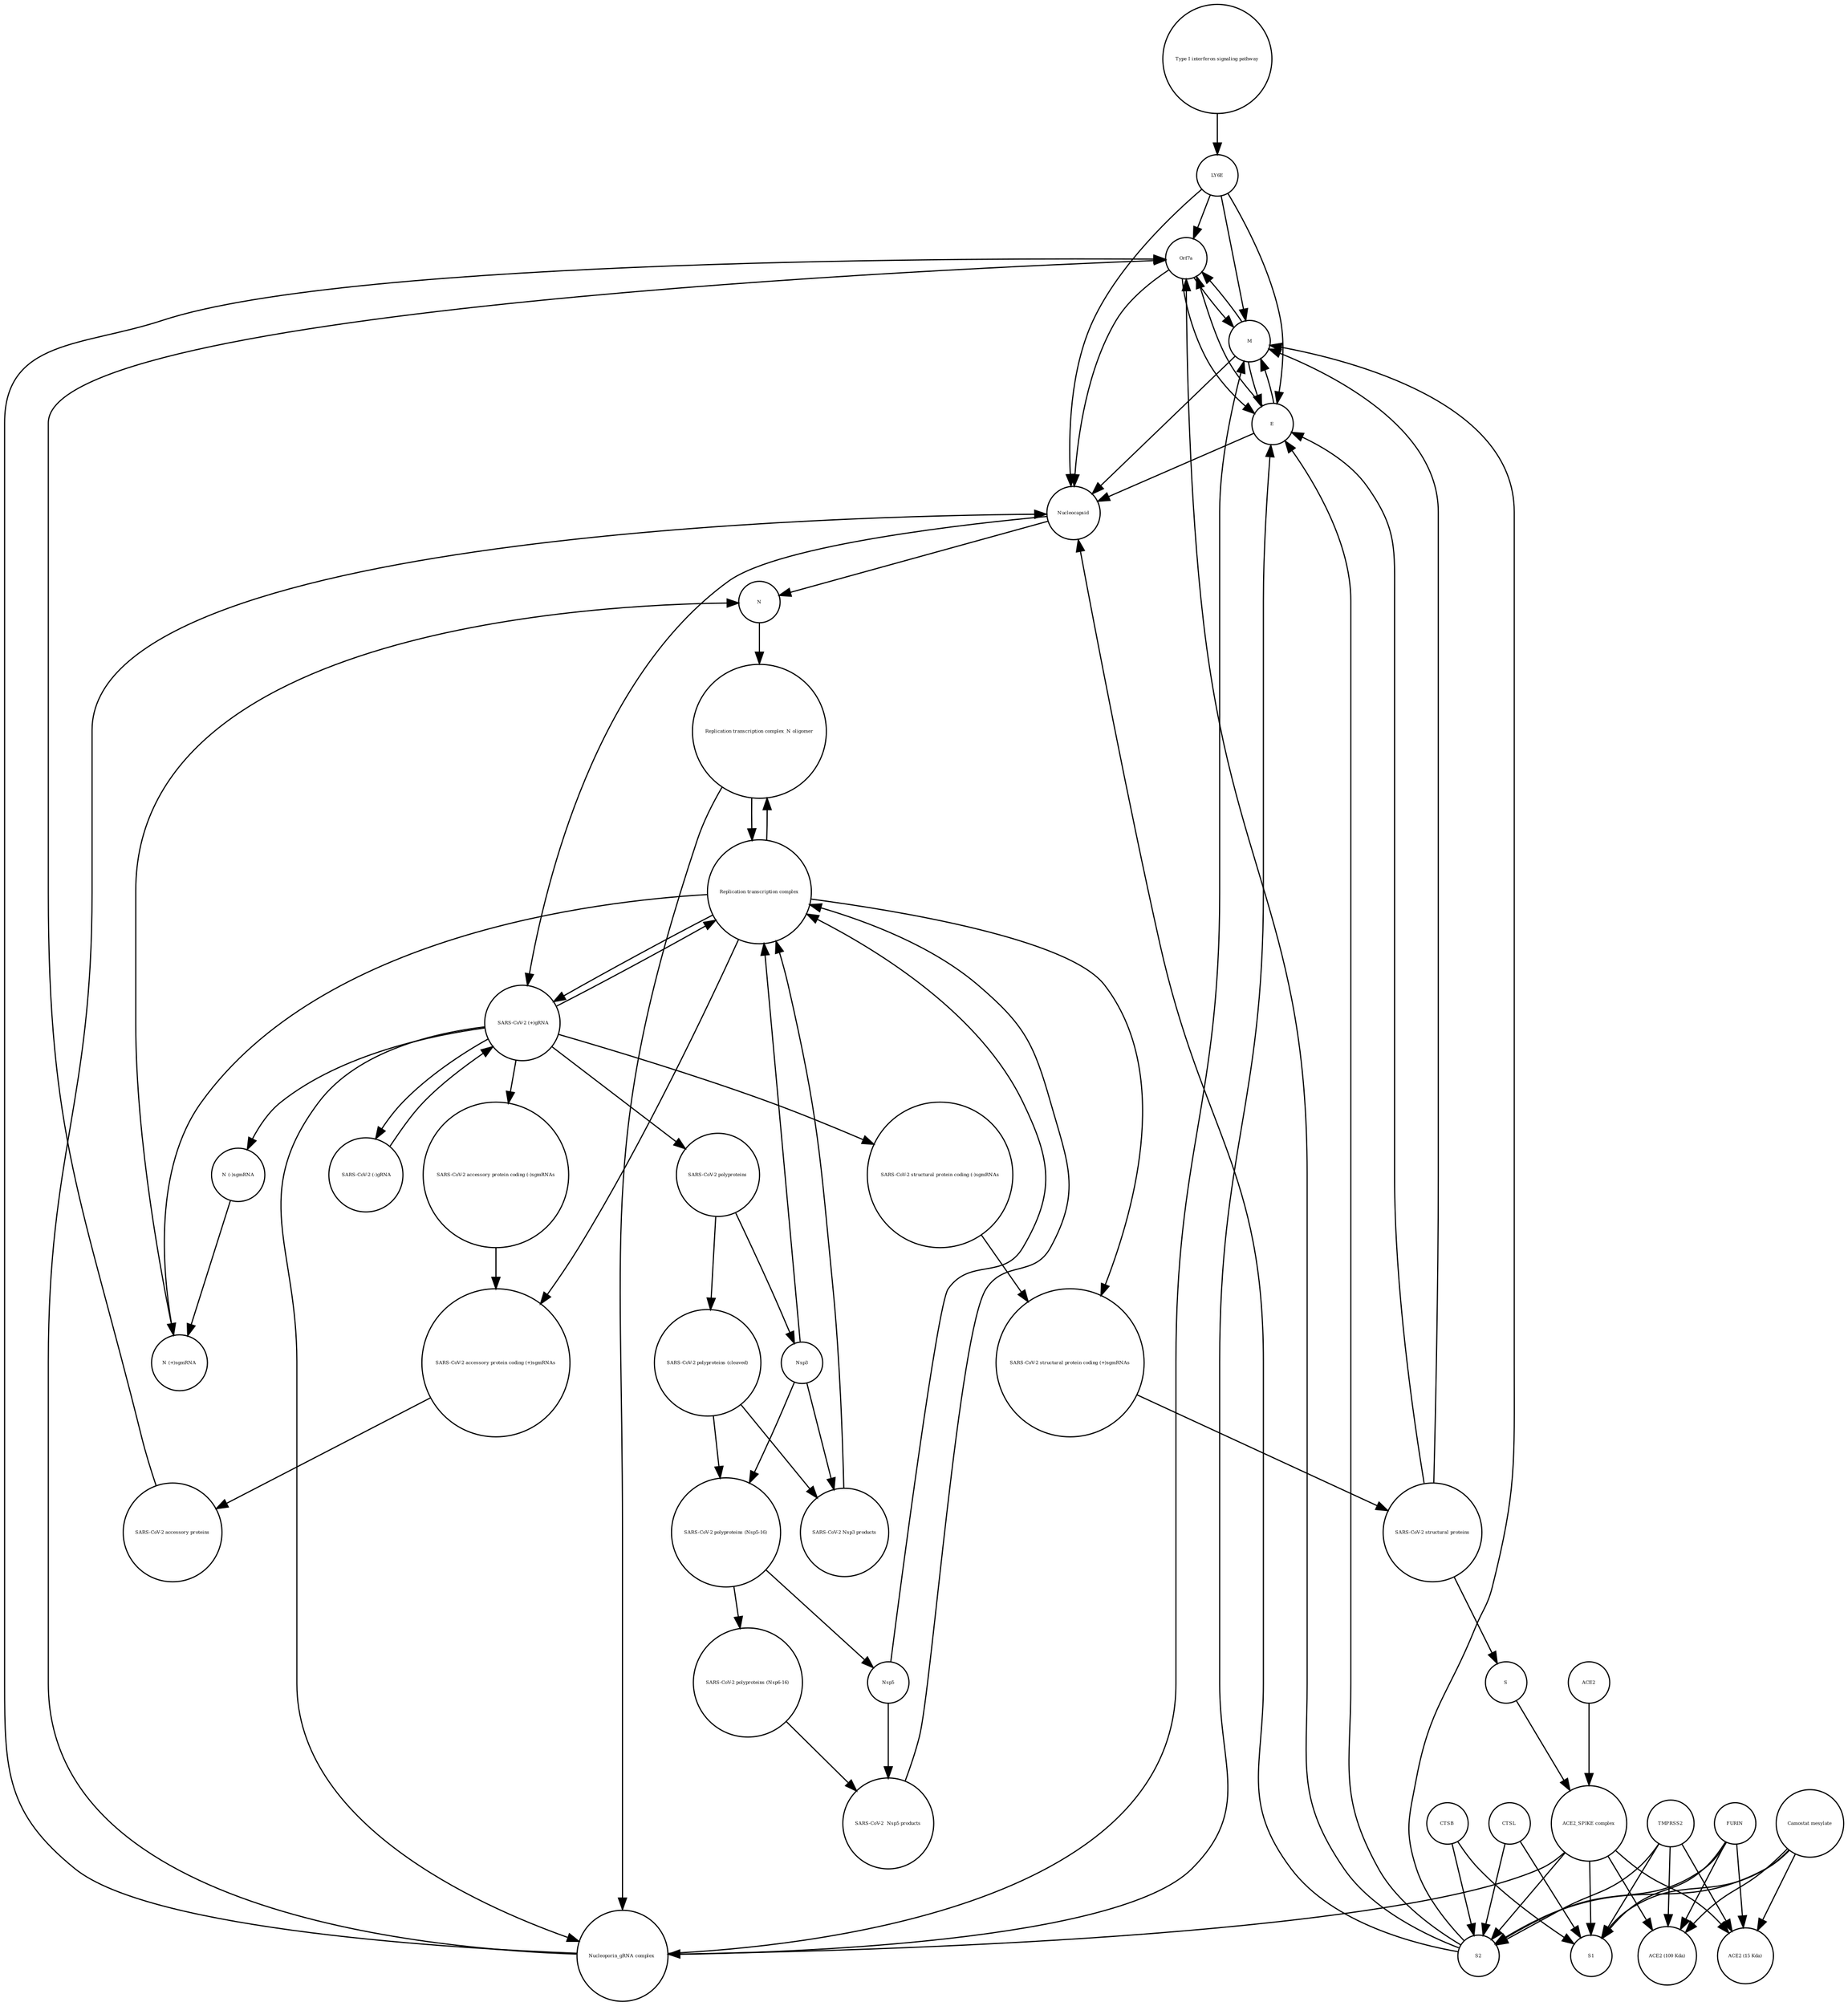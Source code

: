strict digraph  {
"Type I interferon signaling pathway" [annotation="", bipartite=0, cls=phenotype, fontsize=4, label="Type I interferon signaling pathway", shape=circle];
LY6E [annotation="", bipartite=0, cls=macromolecule, fontsize=4, label=LY6E, shape=circle];
Orf7a [annotation="", bipartite=0, cls=macromolecule, fontsize=4, label=Orf7a, shape=circle];
"Nucleoporin_gRNA complex " [annotation="", bipartite=0, cls=complex, fontsize=4, label="Nucleoporin_gRNA complex ", shape=circle];
" SARS-CoV-2 (-)gRNA" [annotation="", bipartite=0, cls="nucleic acid feature", fontsize=4, label=" SARS-CoV-2 (-)gRNA", shape=circle];
CTSL [annotation="", bipartite=0, cls=macromolecule, fontsize=4, label=CTSL, shape=circle];
"N (-)sgmRNA" [annotation="", bipartite=0, cls="nucleic acid feature", fontsize=4, label="N (-)sgmRNA", shape=circle];
"SARS-CoV-2 structural protein coding (+)sgmRNAs" [annotation="", bipartite=0, cls=complex, fontsize=4, label="SARS-CoV-2 structural protein coding (+)sgmRNAs", shape=circle];
"SARS-CoV-2 accessory proteins" [annotation="", bipartite=0, cls=complex, fontsize=4, label="SARS-CoV-2 accessory proteins", shape=circle];
Nsp3 [annotation="", bipartite=0, cls=macromolecule, fontsize=4, label=Nsp3, shape=circle];
"SARS-CoV-2 structural protein coding (-)sgmRNAs" [annotation="", bipartite=0, cls=complex, fontsize=4, label="SARS-CoV-2 structural protein coding (-)sgmRNAs", shape=circle];
"ACE2 (100 Kda)" [annotation="", bipartite=0, cls=macromolecule, fontsize=4, label="ACE2 (100 Kda)", shape=circle];
"SARS-CoV-2 accessory protein coding (-)sgmRNAs" [annotation="", bipartite=0, cls=complex, fontsize=4, label="SARS-CoV-2 accessory protein coding (-)sgmRNAs", shape=circle];
M [annotation="", bipartite=0, cls=macromolecule, fontsize=4, label=M, shape=circle];
"ACE2 (15 Kda)" [annotation="", bipartite=0, cls=macromolecule, fontsize=4, label="ACE2 (15 Kda)", shape=circle];
Nsp5 [annotation="", bipartite=0, cls=macromolecule, fontsize=4, label=Nsp5, shape=circle];
N [annotation="", bipartite=0, cls="macromolecule multimer", fontsize=4, label=N, shape=circle];
Nucleocapsid [annotation="", bipartite=0, cls=complex, fontsize=4, label=Nucleocapsid, shape=circle];
" SARS-CoV-2 (+)gRNA" [annotation="", bipartite=0, cls="nucleic acid feature", fontsize=4, label=" SARS-CoV-2 (+)gRNA", shape=circle];
"SARS-CoV-2 polyproteins (cleaved)" [annotation="", bipartite=0, cls=complex, fontsize=4, label="SARS-CoV-2 polyproteins (cleaved)", shape=circle];
"SARS-CoV-2  Nsp5 products" [annotation="", bipartite=0, cls=complex, fontsize=4, label="SARS-CoV-2  Nsp5 products", shape=circle];
"SARS-CoV-2 structural proteins" [annotation="", bipartite=0, cls=complex, fontsize=4, label="SARS-CoV-2 structural proteins", shape=circle];
"Replication transcription complex_N oligomer" [annotation="", bipartite=0, cls=complex, fontsize=4, label="Replication transcription complex_N oligomer", shape=circle];
"Replication transcription complex" [annotation="", bipartite=0, cls=complex, fontsize=4, label="Replication transcription complex", shape=circle];
S2 [annotation="", bipartite=0, cls=macromolecule, fontsize=4, label=S2, shape=circle];
FURIN [annotation="", bipartite=0, cls=macromolecule, fontsize=4, label=FURIN, shape=circle];
"SARS-CoV-2 accessory protein coding (+)sgmRNAs" [annotation="", bipartite=0, cls=complex, fontsize=4, label="SARS-CoV-2 accessory protein coding (+)sgmRNAs", shape=circle];
"ACE2_SPIKE complex" [annotation="", bipartite=0, cls=complex, fontsize=4, label="ACE2_SPIKE complex", shape=circle];
"Camostat mesylate" [annotation="urn_miriam_pubchem.compound_2536", bipartite=0, cls="simple chemical", fontsize=4, label="Camostat mesylate", shape=circle];
E [annotation="", bipartite=0, cls=macromolecule, fontsize=4, label=E, shape=circle];
TMPRSS2 [annotation="", bipartite=0, cls=macromolecule, fontsize=4, label=TMPRSS2, shape=circle];
S [annotation="", bipartite=0, cls="macromolecule multimer", fontsize=4, label=S, shape=circle];
"SARS-CoV-2 Nsp3 products" [annotation="", bipartite=0, cls=complex, fontsize=4, label="SARS-CoV-2 Nsp3 products", shape=circle];
"SARS-CoV-2 polyproteins (Nsp5-16)" [annotation="", bipartite=0, cls=complex, fontsize=4, label="SARS-CoV-2 polyproteins (Nsp5-16)", shape=circle];
ACE2 [annotation="", bipartite=0, cls=macromolecule, fontsize=4, label=ACE2, shape=circle];
CTSB [annotation="", bipartite=0, cls=macromolecule, fontsize=4, label=CTSB, shape=circle];
"SARS-CoV-2 polyproteins" [annotation="", bipartite=0, cls=complex, fontsize=4, label="SARS-CoV-2 polyproteins", shape=circle];
"SARS-CoV-2 polyproteins (Nsp6-16)" [annotation="", bipartite=0, cls=complex, fontsize=4, label="SARS-CoV-2 polyproteins (Nsp6-16)", shape=circle];
"N (+)sgmRNA" [annotation="", bipartite=0, cls="nucleic acid feature", fontsize=4, label="N (+)sgmRNA", shape=circle];
S1 [annotation="", bipartite=0, cls=macromolecule, fontsize=4, label=S1, shape=circle];
"Type I interferon signaling pathway" -> LY6E  [annotation="", interaction_type=stimulation];
LY6E -> Nucleocapsid  [annotation="urn_miriam_doi_10.1101%2F2020.03.05.979260|urn_miriam_doi_10.1101%2F2020.04.02.021469", interaction_type=inhibition];
LY6E -> Orf7a  [annotation="urn_miriam_doi_10.1101%2F2020.03.05.979260|urn_miriam_doi_10.1101%2F2020.04.02.021469", interaction_type=inhibition];
LY6E -> E  [annotation="urn_miriam_doi_10.1101%2F2020.03.05.979260|urn_miriam_doi_10.1101%2F2020.04.02.021469", interaction_type=inhibition];
LY6E -> M  [annotation="urn_miriam_doi_10.1101%2F2020.03.05.979260|urn_miriam_doi_10.1101%2F2020.04.02.021469", interaction_type=inhibition];
Orf7a -> Nucleocapsid  [annotation="", interaction_type=production];
Orf7a -> E  [annotation="", interaction_type=production];
Orf7a -> M  [annotation="", interaction_type=production];
"Nucleoporin_gRNA complex " -> Nucleocapsid  [annotation="", interaction_type=production];
"Nucleoporin_gRNA complex " -> Orf7a  [annotation="", interaction_type=production];
"Nucleoporin_gRNA complex " -> E  [annotation="", interaction_type=production];
"Nucleoporin_gRNA complex " -> M  [annotation="", interaction_type=production];
" SARS-CoV-2 (-)gRNA" -> " SARS-CoV-2 (+)gRNA"  [annotation="", interaction_type=production];
CTSL -> S1  [annotation=urn_miriam_pubmed_32142651, interaction_type=catalysis];
CTSL -> S2  [annotation=urn_miriam_pubmed_32142651, interaction_type=catalysis];
"N (-)sgmRNA" -> "N (+)sgmRNA"  [annotation="", interaction_type=production];
"SARS-CoV-2 structural protein coding (+)sgmRNAs" -> "SARS-CoV-2 structural proteins"  [annotation="", interaction_type=production];
"SARS-CoV-2 accessory proteins" -> Orf7a  [annotation="", interaction_type=production];
Nsp3 -> "Replication transcription complex"  [annotation="", interaction_type=production];
Nsp3 -> "SARS-CoV-2 Nsp3 products"  [annotation="", interaction_type=catalysis];
Nsp3 -> "SARS-CoV-2 polyproteins (Nsp5-16)"  [annotation="", interaction_type=catalysis];
"SARS-CoV-2 structural protein coding (-)sgmRNAs" -> "SARS-CoV-2 structural protein coding (+)sgmRNAs"  [annotation="", interaction_type=production];
"SARS-CoV-2 accessory protein coding (-)sgmRNAs" -> "SARS-CoV-2 accessory protein coding (+)sgmRNAs"  [annotation="", interaction_type=production];
M -> Nucleocapsid  [annotation="", interaction_type=production];
M -> Orf7a  [annotation="", interaction_type=production];
M -> E  [annotation="", interaction_type=production];
Nsp5 -> "Replication transcription complex"  [annotation="", interaction_type=production];
Nsp5 -> "SARS-CoV-2  Nsp5 products"  [annotation="", interaction_type=catalysis];
N -> "Replication transcription complex_N oligomer"  [annotation="", interaction_type=production];
Nucleocapsid -> " SARS-CoV-2 (+)gRNA"  [annotation="", interaction_type=production];
Nucleocapsid -> N  [annotation="", interaction_type=production];
" SARS-CoV-2 (+)gRNA" -> "SARS-CoV-2 polyproteins"  [annotation="", interaction_type=production];
" SARS-CoV-2 (+)gRNA" -> "SARS-CoV-2 structural protein coding (-)sgmRNAs"  [annotation="", interaction_type=production];
" SARS-CoV-2 (+)gRNA" -> " SARS-CoV-2 (-)gRNA"  [annotation="", interaction_type=production];
" SARS-CoV-2 (+)gRNA" -> "N (-)sgmRNA"  [annotation="", interaction_type=production];
" SARS-CoV-2 (+)gRNA" -> "Nucleoporin_gRNA complex "  [annotation="", interaction_type=production];
" SARS-CoV-2 (+)gRNA" -> "Replication transcription complex"  [annotation="", interaction_type=production];
" SARS-CoV-2 (+)gRNA" -> "SARS-CoV-2 accessory protein coding (-)sgmRNAs"  [annotation="", interaction_type=production];
"SARS-CoV-2 polyproteins (cleaved)" -> "SARS-CoV-2 Nsp3 products"  [annotation="", interaction_type=production];
"SARS-CoV-2 polyproteins (cleaved)" -> "SARS-CoV-2 polyproteins (Nsp5-16)"  [annotation="", interaction_type=production];
"SARS-CoV-2  Nsp5 products" -> "Replication transcription complex"  [annotation="", interaction_type=production];
"SARS-CoV-2 structural proteins" -> E  [annotation="", interaction_type=production];
"SARS-CoV-2 structural proteins" -> S  [annotation="", interaction_type=production];
"SARS-CoV-2 structural proteins" -> M  [annotation="", interaction_type=production];
"Replication transcription complex_N oligomer" -> "Replication transcription complex"  [annotation="", interaction_type=production];
"Replication transcription complex_N oligomer" -> "Nucleoporin_gRNA complex "  [annotation="", interaction_type=production];
"Replication transcription complex" -> " SARS-CoV-2 (+)gRNA"  [annotation="", interaction_type="necessary stimulation"];
"Replication transcription complex" -> "N (+)sgmRNA"  [annotation="", interaction_type="necessary stimulation"];
"Replication transcription complex" -> "SARS-CoV-2 accessory protein coding (+)sgmRNAs"  [annotation="", interaction_type="necessary stimulation"];
"Replication transcription complex" -> "SARS-CoV-2 structural protein coding (+)sgmRNAs"  [annotation="", interaction_type="necessary stimulation"];
"Replication transcription complex" -> "Replication transcription complex_N oligomer"  [annotation="", interaction_type=production];
S2 -> Nucleocapsid  [annotation="urn_miriam_doi_10.1101%2F2020.03.05.979260|urn_miriam_doi_10.1101%2F2020.04.02.021469", interaction_type=stimulation];
S2 -> Orf7a  [annotation="urn_miriam_doi_10.1101%2F2020.03.05.979260|urn_miriam_doi_10.1101%2F2020.04.02.021469", interaction_type=stimulation];
S2 -> E  [annotation="urn_miriam_doi_10.1101%2F2020.03.05.979260|urn_miriam_doi_10.1101%2F2020.04.02.021469", interaction_type=stimulation];
S2 -> M  [annotation="urn_miriam_doi_10.1101%2F2020.03.05.979260|urn_miriam_doi_10.1101%2F2020.04.02.021469", interaction_type=stimulation];
FURIN -> S1  [annotation="", interaction_type=catalysis];
FURIN -> S2  [annotation="", interaction_type=catalysis];
FURIN -> "ACE2 (100 Kda)"  [annotation="", interaction_type=catalysis];
FURIN -> "ACE2 (15 Kda)"  [annotation="", interaction_type=catalysis];
"SARS-CoV-2 accessory protein coding (+)sgmRNAs" -> "SARS-CoV-2 accessory proteins"  [annotation="", interaction_type=production];
"ACE2_SPIKE complex" -> "Nucleoporin_gRNA complex "  [annotation="urn_miriam_pubmed_32142651|urn_miriam_pubmed_32094589", interaction_type=stimulation];
"ACE2_SPIKE complex" -> S1  [annotation="", interaction_type=production];
"ACE2_SPIKE complex" -> S2  [annotation="", interaction_type=production];
"ACE2_SPIKE complex" -> "ACE2 (100 Kda)"  [annotation="", interaction_type=production];
"ACE2_SPIKE complex" -> "ACE2 (15 Kda)"  [annotation="", interaction_type=production];
"Camostat mesylate" -> S1  [annotation="", interaction_type=inhibition];
"Camostat mesylate" -> S2  [annotation="", interaction_type=inhibition];
"Camostat mesylate" -> "ACE2 (100 Kda)"  [annotation="", interaction_type=inhibition];
"Camostat mesylate" -> "ACE2 (15 Kda)"  [annotation="", interaction_type=inhibition];
E -> Nucleocapsid  [annotation="", interaction_type=production];
E -> Orf7a  [annotation="", interaction_type=production];
E -> M  [annotation="", interaction_type=production];
TMPRSS2 -> S1  [annotation="", interaction_type=catalysis];
TMPRSS2 -> S2  [annotation="", interaction_type=catalysis];
TMPRSS2 -> "ACE2 (100 Kda)"  [annotation="", interaction_type=catalysis];
TMPRSS2 -> "ACE2 (15 Kda)"  [annotation="", interaction_type=catalysis];
S -> "ACE2_SPIKE complex"  [annotation="", interaction_type=production];
"SARS-CoV-2 Nsp3 products" -> "Replication transcription complex"  [annotation="", interaction_type=production];
"SARS-CoV-2 polyproteins (Nsp5-16)" -> Nsp5  [annotation="", interaction_type=catalysis];
"SARS-CoV-2 polyproteins (Nsp5-16)" -> "SARS-CoV-2 polyproteins (Nsp6-16)"  [annotation="", interaction_type=catalysis];
ACE2 -> "ACE2_SPIKE complex"  [annotation="", interaction_type=production];
CTSB -> S1  [annotation=urn_miriam_pubmed_32142651, interaction_type=catalysis];
CTSB -> S2  [annotation=urn_miriam_pubmed_32142651, interaction_type=catalysis];
"SARS-CoV-2 polyproteins" -> Nsp3  [annotation=urn_miriam_pubmed_31226023, interaction_type=catalysis];
"SARS-CoV-2 polyproteins" -> "SARS-CoV-2 polyproteins (cleaved)"  [annotation=urn_miriam_pubmed_31226023, interaction_type=catalysis];
"SARS-CoV-2 polyproteins (Nsp6-16)" -> "SARS-CoV-2  Nsp5 products"  [annotation="", interaction_type=production];
"N (+)sgmRNA" -> N  [annotation="", interaction_type=production];
}
